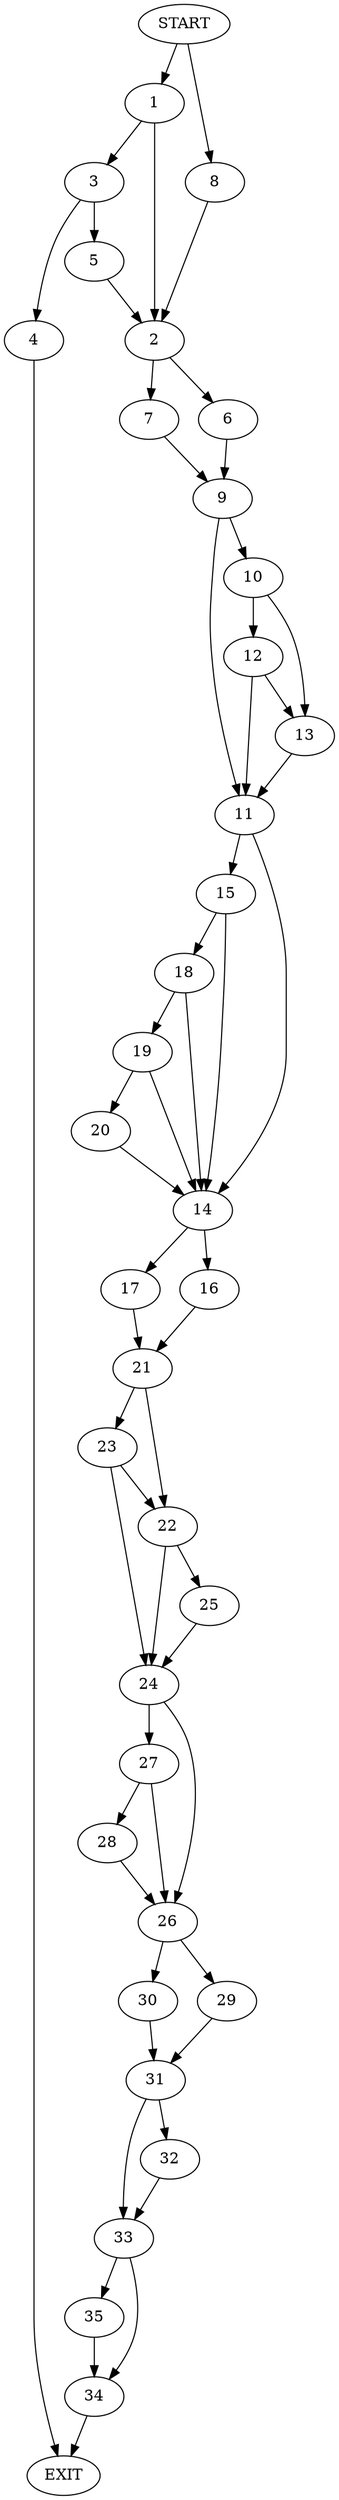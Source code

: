 digraph {
0 [label="START"]
36 [label="EXIT"]
0 -> 1
1 -> 2
1 -> 3
3 -> 4
3 -> 5
2 -> 6
2 -> 7
5 -> 2
4 -> 36
0 -> 8
8 -> 2
6 -> 9
7 -> 9
9 -> 10
9 -> 11
10 -> 12
10 -> 13
11 -> 14
11 -> 15
12 -> 13
12 -> 11
13 -> 11
14 -> 16
14 -> 17
15 -> 14
15 -> 18
18 -> 14
18 -> 19
19 -> 14
19 -> 20
20 -> 14
17 -> 21
16 -> 21
21 -> 22
21 -> 23
23 -> 22
23 -> 24
22 -> 25
22 -> 24
24 -> 26
24 -> 27
25 -> 24
27 -> 26
27 -> 28
26 -> 29
26 -> 30
28 -> 26
29 -> 31
30 -> 31
31 -> 32
31 -> 33
32 -> 33
33 -> 34
33 -> 35
34 -> 36
35 -> 34
}
